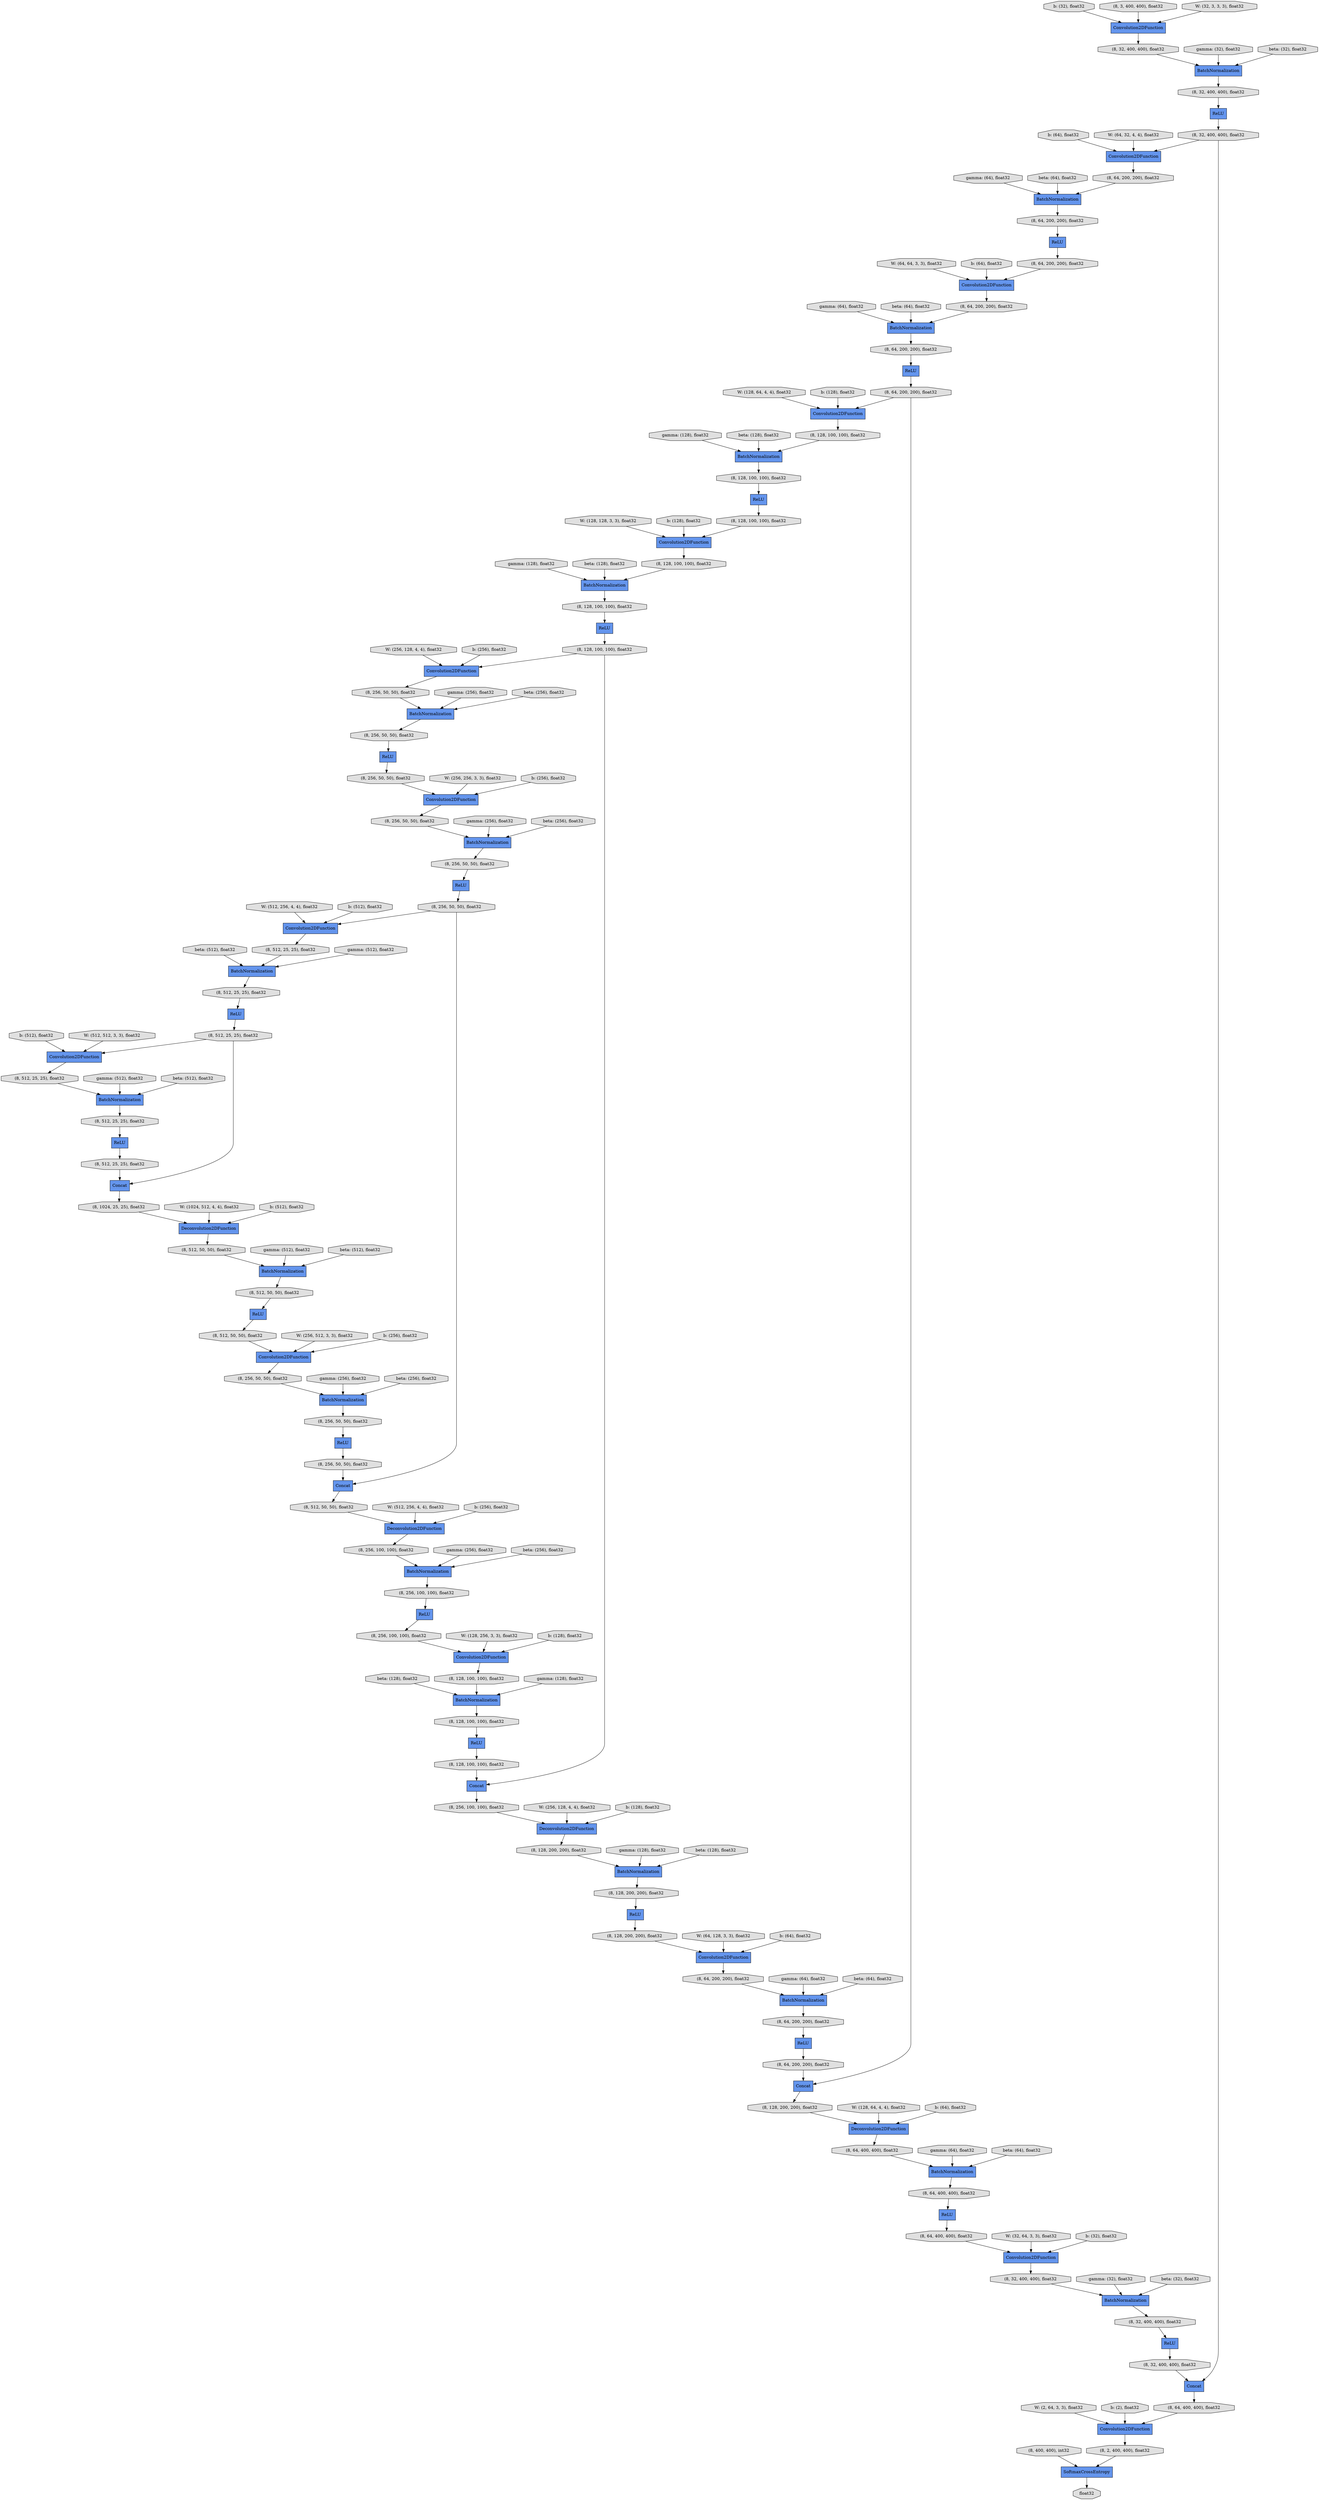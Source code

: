 digraph graphname{rankdir=TB;1818417446976 [label="(8, 256, 100, 100), float32",shape="octagon",fillcolor="#E0E0E0",style="filled"];1818417414208 [label="(8, 512, 25, 25), float32",shape="octagon",fillcolor="#E0E0E0",style="filled"];1818386276608 [label="beta: (128), float32",shape="octagon",fillcolor="#E0E0E0",style="filled"];1818386235696 [label="W: (128, 64, 4, 4), float32",shape="octagon",fillcolor="#E0E0E0",style="filled"];1818417447216 [label="(8, 128, 200, 200), float32",shape="octagon",fillcolor="#E0E0E0",style="filled"];1818417414592 [label="(8, 512, 25, 25), float32",shape="octagon",fillcolor="#E0E0E0",style="filled"];1818417414688 [label="Convolution2DFunction",shape="record",fillcolor="#6495ED",style="filled"];1818223845920 [label="W: (64, 64, 3, 3), float32",shape="octagon",fillcolor="#E0E0E0",style="filled"];1818417414736 [label="(8, 512, 25, 25), float32",shape="octagon",fillcolor="#E0E0E0",style="filled"];1818417447552 [label="(8, 128, 200, 200), float32",shape="octagon",fillcolor="#E0E0E0",style="filled"];1818386236080 [label="b: (64), float32",shape="octagon",fillcolor="#E0E0E0",style="filled"];1818386277040 [label="gamma: (128), float32",shape="octagon",fillcolor="#E0E0E0",style="filled"];1818417414832 [label="BatchNormalization",shape="record",fillcolor="#6495ED",style="filled"];1818417447648 [label="Deconvolution2DFunction",shape="record",fillcolor="#6495ED",style="filled"];1818417414928 [label="ReLU",shape="record",fillcolor="#6495ED",style="filled"];1818417447696 [label="(8, 128, 200, 200), float32",shape="octagon",fillcolor="#E0E0E0",style="filled"];1818417414976 [label="(8, 1024, 25, 25), float32",shape="octagon",fillcolor="#E0E0E0",style="filled"];1818417447840 [label="(8, 64, 200, 200), float32",shape="octagon",fillcolor="#E0E0E0",style="filled"];1818223846304 [label="b: (64), float32",shape="octagon",fillcolor="#E0E0E0",style="filled"];1818386236368 [label="W: (32, 64, 3, 3), float32",shape="octagon",fillcolor="#E0E0E0",style="filled"];1818417447888 [label="BatchNormalization",shape="record",fillcolor="#6495ED",style="filled"];1818386277424 [label="beta: (128), float32",shape="octagon",fillcolor="#E0E0E0",style="filled"];1818417415216 [label="(8, 512, 50, 50), float32",shape="octagon",fillcolor="#E0E0E0",style="filled"];1818223846640 [label="W: (64, 32, 4, 4), float32",shape="octagon",fillcolor="#E0E0E0",style="filled"];1818386236752 [label="b: (32), float32",shape="octagon",fillcolor="#E0E0E0",style="filled"];1818417448272 [label="(8, 64, 200, 200), float32",shape="octagon",fillcolor="#E0E0E0",style="filled"];1818417415504 [label="BatchNormalization",shape="record",fillcolor="#6495ED",style="filled"];1818417415552 [label="(8, 512, 50, 50), float32",shape="octagon",fillcolor="#E0E0E0",style="filled"];1818417448368 [label="Convolution2DFunction",shape="record",fillcolor="#6495ED",style="filled"];1818417448416 [label="(8, 64, 200, 200), float32",shape="octagon",fillcolor="#E0E0E0",style="filled"];1818386277856 [label="gamma: (64), float32",shape="octagon",fillcolor="#E0E0E0",style="filled"];1818417415648 [label="Concat",shape="record",fillcolor="#6495ED",style="filled"];1818417415696 [label="(8, 512, 50, 50), float32",shape="octagon",fillcolor="#E0E0E0",style="filled"];1818387449312 [label="(8, 32, 400, 400), float32",shape="octagon",fillcolor="#E0E0E0",style="filled"];1818386237040 [label="W: (2, 64, 3, 3), float32",shape="octagon",fillcolor="#E0E0E0",style="filled"];1818223847024 [label="b: (32), float32",shape="octagon",fillcolor="#E0E0E0",style="filled"];1818417448608 [label="(8, 128, 200, 200), float32",shape="octagon",fillcolor="#E0E0E0",style="filled"];1818417415840 [label="(8, 256, 50, 50), float32",shape="octagon",fillcolor="#E0E0E0",style="filled"];1818387449600 [label="Convolution2DFunction",shape="record",fillcolor="#6495ED",style="filled"];1818417415984 [label="BatchNormalization",shape="record",fillcolor="#6495ED",style="filled"];1818386278240 [label="beta: (64), float32",shape="octagon",fillcolor="#E0E0E0",style="filled"];1818417448848 [label="(8, 64, 400, 400), float32",shape="octagon",fillcolor="#E0E0E0",style="filled"];1818386237424 [label="b: (2), float32",shape="octagon",fillcolor="#E0E0E0",style="filled"];1818417416224 [label="Deconvolution2DFunction",shape="record",fillcolor="#6495ED",style="filled"];1818387449888 [label="BatchNormalization",shape="record",fillcolor="#6495ED",style="filled"];1818417416272 [label="(8, 256, 50, 50), float32",shape="octagon",fillcolor="#E0E0E0",style="filled"];1818387449936 [label="(8, 32, 400, 400), float32",shape="octagon",fillcolor="#E0E0E0",style="filled"];1818386884736 [label="ReLU",shape="record",fillcolor="#6495ED",style="filled"];1818417449136 [label="BatchNormalization",shape="record",fillcolor="#6495ED",style="filled"];1818417416368 [label="Convolution2DFunction",shape="record",fillcolor="#6495ED",style="filled"];1818386884784 [label="Convolution2DFunction",shape="record",fillcolor="#6495ED",style="filled"];1818387450080 [label="SoftmaxCrossEntropy",shape="record",fillcolor="#6495ED",style="filled"];1818417449184 [label="(8, 64, 400, 400), float32",shape="octagon",fillcolor="#E0E0E0",style="filled"];1818417416416 [label="(8, 256, 50, 50), float32",shape="octagon",fillcolor="#E0E0E0",style="filled"];1818387450128 [label="(8, 32, 400, 400), float32",shape="octagon",fillcolor="#E0E0E0",style="filled"];1818386278672 [label="gamma: (64), float32",shape="octagon",fillcolor="#E0E0E0",style="filled"];1818386237664 [label="gamma: (32), float32",shape="octagon",fillcolor="#E0E0E0",style="filled"];1818417449280 [label="Concat",shape="record",fillcolor="#6495ED",style="filled"];1818386884928 [label="Convolution2DFunction",shape="record",fillcolor="#6495ED",style="filled"];1818386884832 [label="(8, 3, 400, 400), float32",shape="octagon",fillcolor="#E0E0E0",style="filled"];1818417449328 [label="(8, 64, 400, 400), float32",shape="octagon",fillcolor="#E0E0E0",style="filled"];1818223847792 [label="b: (64), float32",shape="octagon",fillcolor="#E0E0E0",style="filled"];1818417416608 [label="(8, 512, 50, 50), float32",shape="octagon",fillcolor="#E0E0E0",style="filled"];1818386885024 [label="ReLU",shape="record",fillcolor="#6495ED",style="filled"];1818417416656 [label="ReLU",shape="record",fillcolor="#6495ED",style="filled"];1818387450320 [label="(8, 64, 200, 200), float32",shape="octagon",fillcolor="#E0E0E0",style="filled"];1818417449472 [label="(8, 32, 400, 400), float32",shape="octagon",fillcolor="#E0E0E0",style="filled"];1818387450368 [label="BatchNormalization",shape="record",fillcolor="#6495ED",style="filled"];1818417449520 [label="(8, 400, 400), int32",shape="octagon",fillcolor="#E0E0E0",style="filled"];1818386238000 [label="beta: (32), float32",shape="octagon",fillcolor="#E0E0E0",style="filled"];1818387450464 [label="BatchNormalization",shape="record",fillcolor="#6495ED",style="filled"];1818386885216 [label="BatchNormalization",shape="record",fillcolor="#6495ED",style="filled"];1818386279056 [label="beta: (64), float32",shape="octagon",fillcolor="#E0E0E0",style="filled"];1818417416848 [label="(8, 256, 100, 100), float32",shape="octagon",fillcolor="#E0E0E0",style="filled"];1818387450704 [label="Convolution2DFunction",shape="record",fillcolor="#6495ED",style="filled"];1818417449856 [label="Convolution2DFunction",shape="record",fillcolor="#6495ED",style="filled"];1818387450752 [label="(8, 64, 200, 200), float32",shape="octagon",fillcolor="#E0E0E0",style="filled"];1818417449904 [label="(8, 32, 400, 400), float32",shape="octagon",fillcolor="#E0E0E0",style="filled"];1818417417136 [label="BatchNormalization",shape="record",fillcolor="#6495ED",style="filled"];1818386238384 [label="gamma: (64), float32",shape="octagon",fillcolor="#E0E0E0",style="filled"];1818417417184 [label="(8, 256, 100, 100), float32",shape="octagon",fillcolor="#E0E0E0",style="filled"];1818387450848 [label="ReLU",shape="record",fillcolor="#6495ED",style="filled"];1818387450896 [label="(8, 64, 200, 200), float32",shape="octagon",fillcolor="#E0E0E0",style="filled"];1818417450048 [label="(8, 32, 400, 400), float32",shape="octagon",fillcolor="#E0E0E0",style="filled"];1818386279488 [label="gamma: (32), float32",shape="octagon",fillcolor="#E0E0E0",style="filled"];1818417417280 [label="Concat",shape="record",fillcolor="#6495ED",style="filled"];1818417417328 [label="(8, 256, 100, 100), float32",shape="octagon",fillcolor="#E0E0E0",style="filled"];1818417450240 [label="(8, 64, 400, 400), float32",shape="octagon",fillcolor="#E0E0E0",style="filled"];1818417417472 [label="(8, 128, 100, 100), float32",shape="octagon",fillcolor="#E0E0E0",style="filled"];1818387451136 [label="(8, 64, 200, 200), float32",shape="octagon",fillcolor="#E0E0E0",style="filled"];1818417417520 [label="Concat",shape="record",fillcolor="#6495ED",style="filled"];1818387451184 [label="ReLU",shape="record",fillcolor="#6495ED",style="filled"];1818386238768 [label="beta: (64), float32",shape="octagon",fillcolor="#E0E0E0",style="filled"];1818417417616 [label="BatchNormalization",shape="record",fillcolor="#6495ED",style="filled"];1818387451280 [label="ReLU",shape="record",fillcolor="#6495ED",style="filled"];1818386279872 [label="beta: (32), float32",shape="octagon",fillcolor="#E0E0E0",style="filled"];1818417450432 [label="(8, 2, 400, 400), float32",shape="octagon",fillcolor="#E0E0E0",style="filled"];1818417450624 [label="float32",shape="octagon",fillcolor="#E0E0E0",style="filled"];1818417417856 [label="Deconvolution2DFunction",shape="record",fillcolor="#6495ED",style="filled"];1818387451520 [label="Convolution2DFunction",shape="record",fillcolor="#6495ED",style="filled"];1818417417904 [label="(8, 128, 100, 100), float32",shape="octagon",fillcolor="#E0E0E0",style="filled"];1818387451568 [label="(8, 64, 200, 200), float32",shape="octagon",fillcolor="#E0E0E0",style="filled"];1818386239200 [label="gamma: (64), float32",shape="octagon",fillcolor="#E0E0E0",style="filled"];1818387451664 [label="ReLU",shape="record",fillcolor="#6495ED",style="filled"];1818417418000 [label="Convolution2DFunction",shape="record",fillcolor="#6495ED",style="filled"];1818387451712 [label="(8, 64, 200, 200), float32",shape="octagon",fillcolor="#E0E0E0",style="filled"];1818417418048 [label="(8, 128, 100, 100), float32",shape="octagon",fillcolor="#E0E0E0",style="filled"];1818417418144 [label="BatchNormalization",shape="record",fillcolor="#6495ED",style="filled"];1818417418192 [label="ReLU",shape="record",fillcolor="#6495ED",style="filled"];1818417393824 [label="BatchNormalization",shape="record",fillcolor="#6495ED",style="filled"];1818386247840 [label="beta: (64), float32",shape="octagon",fillcolor="#E0E0E0",style="filled"];1818386264272 [label="beta: (512), float32",shape="octagon",fillcolor="#E0E0E0",style="filled"];1818417393872 [label="(8, 128, 100, 100), float32",shape="octagon",fillcolor="#E0E0E0",style="filled"];1818224013616 [label="W: (1024, 512, 4, 4), float32",shape="octagon",fillcolor="#E0E0E0",style="filled"];1818417394112 [label="BatchNormalization",shape="record",fillcolor="#6495ED",style="filled"];1818223907264 [label="W: (128, 64, 4, 4), float32",shape="octagon",fillcolor="#E0E0E0",style="filled"];1818417394160 [label="(8, 128, 100, 100), float32",shape="octagon",fillcolor="#E0E0E0",style="filled"];1818417394256 [label="BatchNormalization",shape="record",fillcolor="#6495ED",style="filled"];1818386248272 [label="gamma: (128), float32",shape="octagon",fillcolor="#E0E0E0",style="filled"];1818386264704 [label="gamma: (512), float32",shape="octagon",fillcolor="#E0E0E0",style="filled"];1818417394304 [label="(8, 128, 100, 100), float32",shape="octagon",fillcolor="#E0E0E0",style="filled"];1818224014000 [label="b: (512), float32",shape="octagon",fillcolor="#E0E0E0",style="filled"];1818223907600 [label="b: (128), float32",shape="octagon",fillcolor="#E0E0E0",style="filled"];1818417394544 [label="(8, 128, 100, 100), float32",shape="octagon",fillcolor="#E0E0E0",style="filled"];1818417394592 [label="Convolution2DFunction",shape="record",fillcolor="#6495ED",style="filled"];1818224014288 [label="W: (256, 512, 3, 3), float32",shape="octagon",fillcolor="#E0E0E0",style="filled"];1818386248656 [label="beta: (128), float32",shape="octagon",fillcolor="#E0E0E0",style="filled"];1818386265088 [label="beta: (512), float32",shape="octagon",fillcolor="#E0E0E0",style="filled"];1817666925568 [label="W: (32, 3, 3, 3), float32",shape="octagon",fillcolor="#E0E0E0",style="filled"];1818223907888 [label="W: (128, 128, 3, 3), float32",shape="octagon",fillcolor="#E0E0E0",style="filled"];1818417394928 [label="Convolution2DFunction",shape="record",fillcolor="#6495ED",style="filled"];1818417394976 [label="(8, 128, 100, 100), float32",shape="octagon",fillcolor="#E0E0E0",style="filled"];1818224014672 [label="b: (256), float32",shape="octagon",fillcolor="#E0E0E0",style="filled"];1818417395072 [label="ReLU",shape="record",fillcolor="#6495ED",style="filled"];1818386249088 [label="gamma: (128), float32",shape="octagon",fillcolor="#E0E0E0",style="filled"];1818223908224 [label="b: (128), float32",shape="octagon",fillcolor="#E0E0E0",style="filled"];1818417395120 [label="(8, 128, 100, 100), float32",shape="octagon",fillcolor="#E0E0E0",style="filled"];1818386265520 [label="gamma: (512), float32",shape="octagon",fillcolor="#E0E0E0",style="filled"];1818224014960 [label="W: (512, 256, 4, 4), float32",shape="octagon",fillcolor="#E0E0E0",style="filled"];1818417395312 [label="(8, 256, 50, 50), float32",shape="octagon",fillcolor="#E0E0E0",style="filled"];1818417395360 [label="ReLU",shape="record",fillcolor="#6495ED",style="filled"];1818223908512 [label="W: (256, 128, 4, 4), float32",shape="octagon",fillcolor="#E0E0E0",style="filled"];1818417395456 [label="BatchNormalization",shape="record",fillcolor="#6495ED",style="filled"];1818386249472 [label="beta: (128), float32",shape="octagon",fillcolor="#E0E0E0",style="filled"];1818386265904 [label="beta: (512), float32",shape="octagon",fillcolor="#E0E0E0",style="filled"];1818224015344 [label="b: (256), float32",shape="octagon",fillcolor="#E0E0E0",style="filled"];1818417395696 [label="Convolution2DFunction",shape="record",fillcolor="#6495ED",style="filled"];1818223910864 [label="b: (512), float32",shape="octagon",fillcolor="#E0E0E0",style="filled"];1818417395744 [label="(8, 256, 50, 50), float32",shape="octagon",fillcolor="#E0E0E0",style="filled"];1818223908848 [label="b: (256), float32",shape="octagon",fillcolor="#E0E0E0",style="filled"];1818417395840 [label="BatchNormalization",shape="record",fillcolor="#6495ED",style="filled"];1818417395888 [label="(8, 256, 50, 50), float32",shape="octagon",fillcolor="#E0E0E0",style="filled"];1818386249904 [label="gamma: (256), float32",shape="octagon",fillcolor="#E0E0E0",style="filled"];1818386266336 [label="gamma: (256), float32",shape="octagon",fillcolor="#E0E0E0",style="filled"];1818224015632 [label="W: (128, 256, 3, 3), float32",shape="octagon",fillcolor="#E0E0E0",style="filled"];1818223909136 [label="W: (256, 256, 3, 3), float32",shape="octagon",fillcolor="#E0E0E0",style="filled"];1818417396128 [label="(8, 256, 50, 50), float32",shape="octagon",fillcolor="#E0E0E0",style="filled"];1818417396176 [label="ReLU",shape="record",fillcolor="#6495ED",style="filled"];1818386250288 [label="beta: (256), float32",shape="octagon",fillcolor="#E0E0E0",style="filled"];1818386266720 [label="beta: (256), float32",shape="octagon",fillcolor="#E0E0E0",style="filled"];1818224016016 [label="b: (128), float32",shape="octagon",fillcolor="#E0E0E0",style="filled"];1818223909520 [label="b: (256), float32",shape="octagon",fillcolor="#E0E0E0",style="filled"];1818417397712 [label="Concat",shape="record",fillcolor="#6495ED",style="filled"];1818417396512 [label="Convolution2DFunction",shape="record",fillcolor="#6495ED",style="filled"];1818417396560 [label="(8, 256, 50, 50), float32",shape="octagon",fillcolor="#E0E0E0",style="filled"];1818224016304 [label="W: (256, 128, 4, 4), float32",shape="octagon",fillcolor="#E0E0E0",style="filled"];1818417396656 [label="ReLU",shape="record",fillcolor="#6495ED",style="filled"];1818223909808 [label="W: (512, 256, 4, 4), float32",shape="octagon",fillcolor="#E0E0E0",style="filled"];1818417396704 [label="(8, 256, 50, 50), float32",shape="octagon",fillcolor="#E0E0E0",style="filled"];1818386250720 [label="gamma: (256), float32",shape="octagon",fillcolor="#E0E0E0",style="filled"];1818386267152 [label="gamma: (256), float32",shape="octagon",fillcolor="#E0E0E0",style="filled"];1818417396896 [label="(8, 512, 25, 25), float32",shape="octagon",fillcolor="#E0E0E0",style="filled"];1818417396944 [label="ReLU",shape="record",fillcolor="#6495ED",style="filled"];1818224016688 [label="b: (128), float32",shape="octagon",fillcolor="#E0E0E0",style="filled"];1818417397040 [label="Deconvolution2DFunction",shape="record",fillcolor="#6495ED",style="filled"];1818223910192 [label="b: (512), float32",shape="octagon",fillcolor="#E0E0E0",style="filled"];1818386251104 [label="beta: (256), float32",shape="octagon",fillcolor="#E0E0E0",style="filled"];1818386267536 [label="beta: (256), float32",shape="octagon",fillcolor="#E0E0E0",style="filled"];1818417397280 [label="ReLU",shape="record",fillcolor="#6495ED",style="filled"];1818224016976 [label="W: (64, 128, 3, 3), float32",shape="octagon",fillcolor="#E0E0E0",style="filled"];1818223910480 [label="W: (512, 512, 3, 3), float32",shape="octagon",fillcolor="#E0E0E0",style="filled"];1818417397328 [label="(8, 512, 25, 25), float32",shape="octagon",fillcolor="#E0E0E0",style="filled"];1818417397424 [label="ReLU",shape="record",fillcolor="#6495ED",style="filled"];1818417397472 [label="(8, 512, 25, 25), float32",shape="octagon",fillcolor="#E0E0E0",style="filled"];1818386251536 [label="gamma: (512), float32",shape="octagon",fillcolor="#E0E0E0",style="filled"];1818386267968 [label="gamma: (128), float32",shape="octagon",fillcolor="#E0E0E0",style="filled"];1818417397568 [label="ReLU",shape="record",fillcolor="#6495ED",style="filled"];1818224017360 [label="b: (64), float32",shape="octagon",fillcolor="#E0E0E0",style="filled"];1818417394544 -> 1818417394112;1818386251104 -> 1818417394256;1818386250720 -> 1818417394256;1818224015344 -> 1818417416224;1818386277856 -> 1818417418144;1818417417328 -> 1818417416368;1818386265520 -> 1818417414832;1818386236752 -> 1818417448368;1818387449888 -> 1818387450752;1818417417520 -> 1818417448608;1818224016016 -> 1818417416368;1818417417856 -> 1818417447216;1818223908224 -> 1818387450704;1818387450896 -> 1818387449600;1818386238768 -> 1818387449888;1818417417472 -> 1818417417136;1818417448848 -> 1818417447888;1818417447552 -> 1818417418192;1818417418000 -> 1818417447840;1818224014000 -> 1818417397040;1818387449600 -> 1818387451136;1818387450320 -> 1818387449888;1818224016976 -> 1818417418000;1818223910480 -> 1818417395696;1818417395696 -> 1818417414208;1818417416656 -> 1818417417328;1818387451136 -> 1818387450368;1818417416224 -> 1818417416848;1818386267968 -> 1818417417136;1818223847024 -> 1818386884928;1818386279056 -> 1818417447888;1818417396896 -> 1818417395456;1818223907888 -> 1818387450704;1818387450848 -> 1818417394304;1818417450432 -> 1818387450080;1818386247840 -> 1818387450368;1818417449328 -> 1818417448368;1818224014672 -> 1818417414688;1818417415648 -> 1818417416608;1818417414976 -> 1818417397040;1818417395888 -> 1818417394592;1818224015632 -> 1818417416368;1818417418048 -> 1818417417280;1818223910192 -> 1818417396512;1818223907600 -> 1818387451520;1818386239200 -> 1818387450368;1818387449936 -> 1818386884736;1818387450752 -> 1818386885024;1818386278240 -> 1818417418144;1818417449904 -> 1818387451664;1818386251536 -> 1818417395456;1818417395360 -> 1818417395888;1818417450240 -> 1818417449856;1818417394592 -> 1818417396128;1818417417280 -> 1818417446976;1818417395744 -> 1818417395360;1818224016304 -> 1818417417856;1818417396704 -> 1818417415648;1818417448272 -> 1818417395072;1818387451712 -> 1818387451520;1818417415984 -> 1818417417184;1818223910864 -> 1818417395696;1818417449856 -> 1818417450432;1818223909520 -> 1818417394592;1818417394928 -> 1818417395312;1818417416848 -> 1818417415984;1818386249472 -> 1818417394112;1818386264272 -> 1818417395456;1818223907264 -> 1818387451520;1818386884736 -> 1818387450128;1818417450048 -> 1818417449280;1818417446976 -> 1818417417856;1817666925568 -> 1818386884928;1818223908848 -> 1818417394928;1818387450128 -> 1818386884784;1818417449520 -> 1818387450080;1818417397040 -> 1818417415216;1818417449280 -> 1818417450240;1818223847792 -> 1818387449600;1818386279488 -> 1818417449136;1818417397280 -> 1818417414736;1818417448608 -> 1818417447648;1818386238000 -> 1818386885216;1818386884928 -> 1818387449312;1818417447888 -> 1818417449184;1818417414592 -> 1818417397280;1818417449184 -> 1818417414928;1818417397328 -> 1818417396944;1818224014960 -> 1818417416224;1818417414928 -> 1818417449328;1818223845920 -> 1818387449600;1818386277040 -> 1818417417616;1818417449472 -> 1818417449136;1818387449312 -> 1818386885216;1818417395120 -> 1818417417280;1818417414208 -> 1818417395840;1818417396512 -> 1818417396896;1818417395312 -> 1818417393824;1818387450704 -> 1818417394544;1818223908512 -> 1818417394928;1818417418144 -> 1818417448272;1818417447696 -> 1818417418000;1818386267152 -> 1818417415984;1818386884784 -> 1818387450320;1818417397424 -> 1818417416416;1818386266336 -> 1818417415504;1818386265904 -> 1818417414832;1818386237664 -> 1818386885216;1818417396560 -> 1818417396176;1818417416608 -> 1818417416224;1818417396704 -> 1818417396512;1818417394112 -> 1818417394976;1818387451520 -> 1818417393872;1818386237040 -> 1818417449856;1818417397712 -> 1818417414976;1818386248272 -> 1818387450464;1818387451712 -> 1818417417520;1818417415552 -> 1818417397568;1818386264704 -> 1818417395840;1818387451184 -> 1818387451712;1818387451568 -> 1818387451184;1818417396656 -> 1818417418048;1818417395072 -> 1818417448416;1818224017360 -> 1818417418000;1818417416368 -> 1818417417472;1818417447648 -> 1818417448848;1818417416416 -> 1818417415648;1818417414736 -> 1818417397712;1818417414688 -> 1818417415840;1818417449136 -> 1818417449904;1818417418192 -> 1818417447696;1818387450080 -> 1818417450624;1818417397568 -> 1818417415696;1818387450368 -> 1818387451568;1818386235696 -> 1818417447648;1818387451280 -> 1818417395120;1818417394160 -> 1818387450848;1818417417616 -> 1818417447552;1818417394976 -> 1818387451280;1818417395120 -> 1818417394928;1818386885216 -> 1818387449936;1818386249904 -> 1818417393824;1818417396128 -> 1818417394256;1818417394256 -> 1818417396560;1818417396944 -> 1818417397472;1818386277424 -> 1818417417616;1818417416272 -> 1818417397424;1818417415840 -> 1818417415504;1818386236368 -> 1818417448368;1818386276608 -> 1818417417136;1818417393872 -> 1818387450464;1818386238384 -> 1818387449888;1818417397472 -> 1818417397712;1818417447840 -> 1818417418144;1818417417184 -> 1818417416656;1818417395456 -> 1818417397328;1818224013616 -> 1818417397040;1818386266720 -> 1818417415504;1818223909136 -> 1818417394592;1818386249088 -> 1818417394112;1818386267536 -> 1818417415984;1818417448368 -> 1818417449472;1818417415216 -> 1818417414832;1818417397472 -> 1818417395696;1818417417904 -> 1818417396656;1818223846640 -> 1818386884784;1818417396176 -> 1818417396704;1818386278672 -> 1818417447888;1818417448416 -> 1818417417520;1818386237424 -> 1818417449856;1818417395840 -> 1818417414592;1818386248656 -> 1818387450464;1818417447216 -> 1818417417616;1818224016688 -> 1818417417856;1818386265088 -> 1818417395840;1818387450464 -> 1818417394160;1818387451664 -> 1818417450048;1818417414832 -> 1818417415552;1818224014288 -> 1818417414688;1818386884832 -> 1818386884928;1818386885024 -> 1818387450896;1818417394304 -> 1818387450704;1818417415696 -> 1818417414688;1818417415504 -> 1818417416272;1818386236080 -> 1818417447648;1818223909808 -> 1818417396512;1818387450128 -> 1818417449280;1818417417136 -> 1818417417904;1818386279872 -> 1818417449136;1818417393824 -> 1818417395744;1818223846304 -> 1818386884784;1818386250288 -> 1818417393824;}